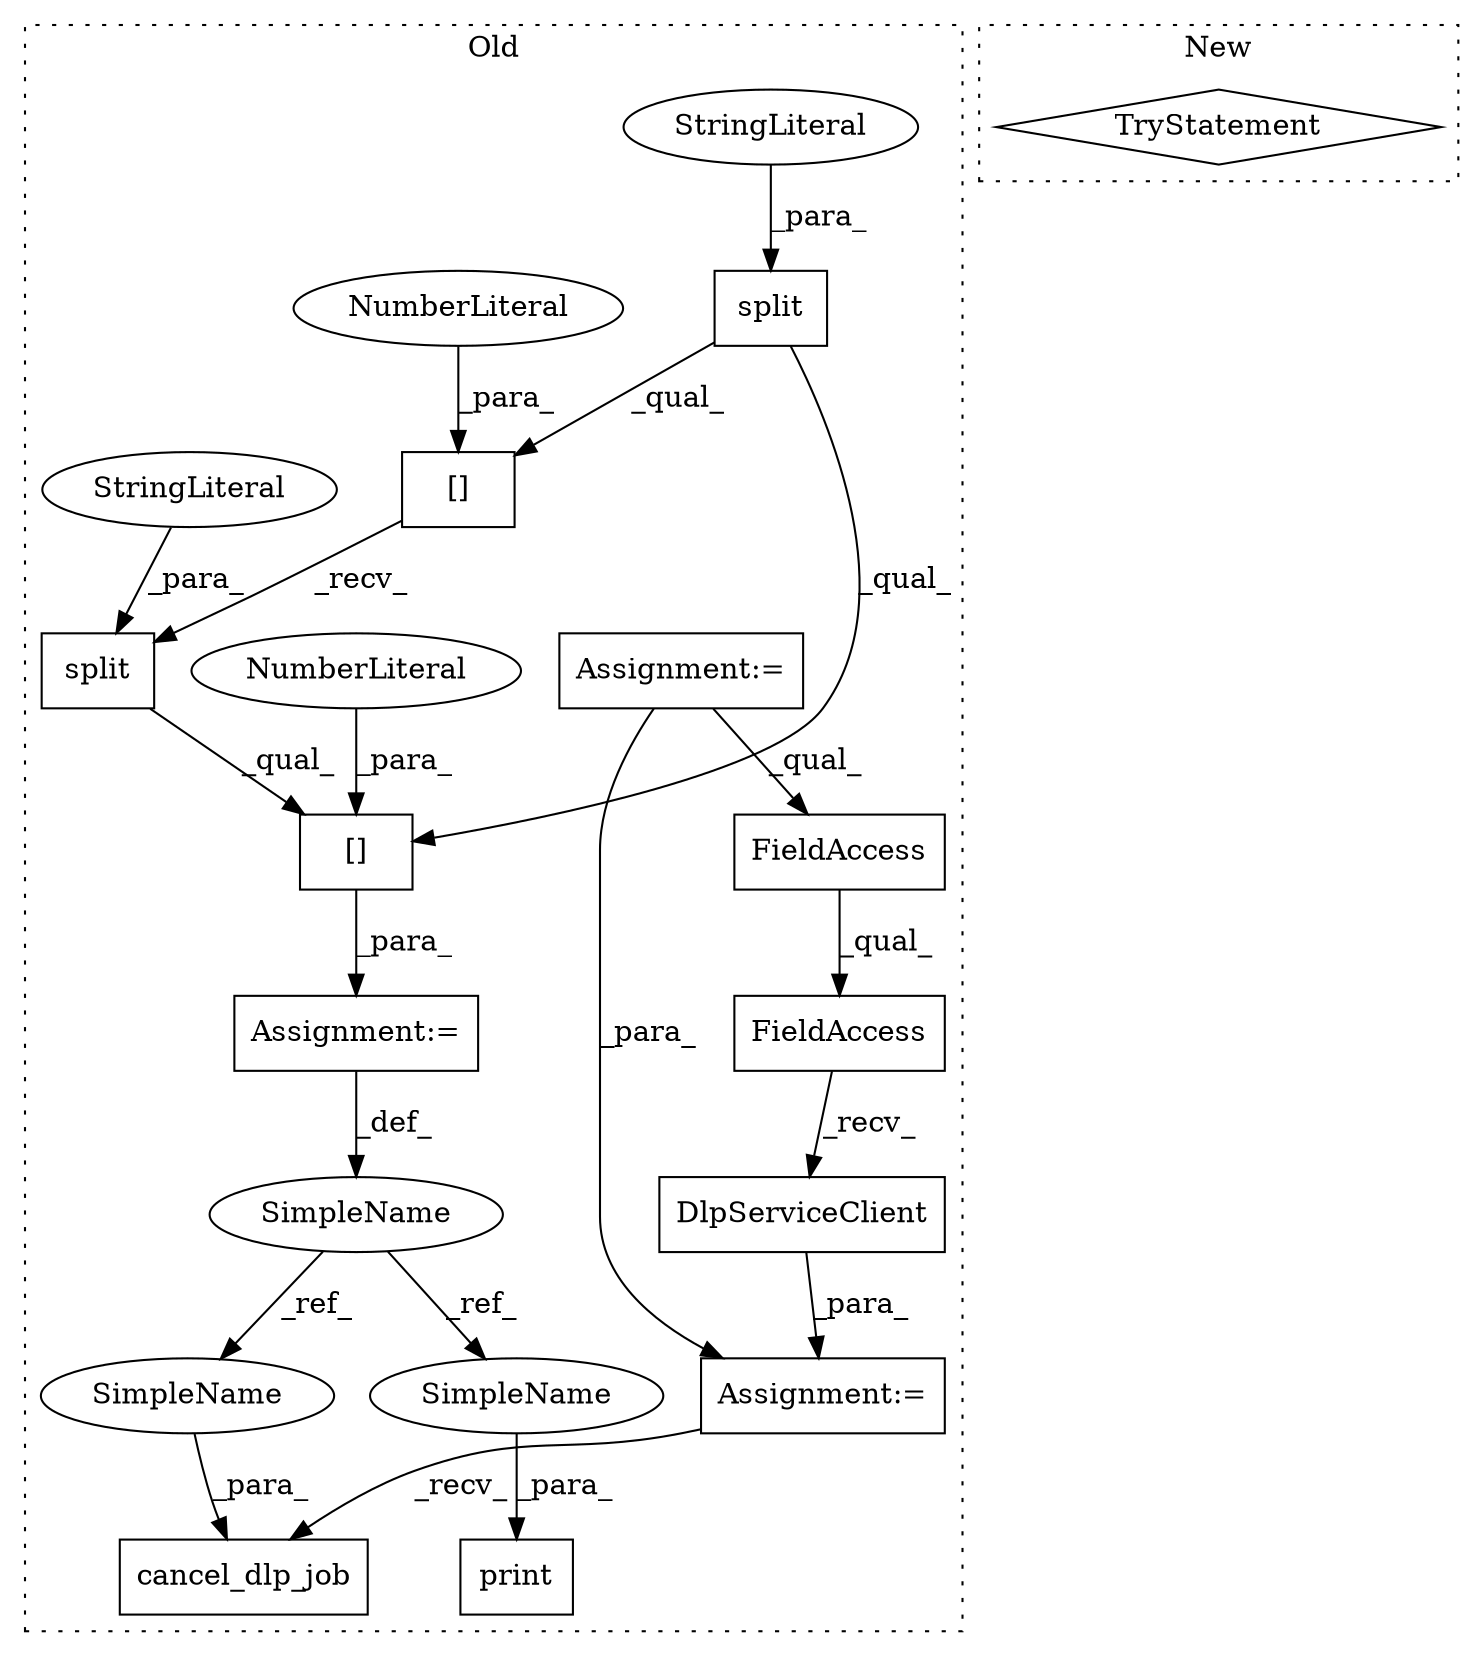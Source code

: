digraph G {
subgraph cluster0 {
1 [label="cancel_dlp_job" a="32" s="10434,10461" l="15,1" shape="box"];
3 [label="split" a="32" s="10331,10341" l="6,1" shape="box"];
4 [label="[]" a="2" s="10284,10329" l="44,1" shape="box"];
5 [label="print" a="32" s="10351,10369" l="6,1" shape="box"];
6 [label="[]" a="2" s="10284,10344" l="59,1" shape="box"];
7 [label="NumberLiteral" a="34" s="10328" l="1" shape="ellipse"];
8 [label="NumberLiteral" a="34" s="10343" l="1" shape="ellipse"];
9 [label="split" a="32" s="10288,10326" l="6,1" shape="box"];
10 [label="DlpServiceClient" a="32" s="10403" l="18" shape="box"];
11 [label="FieldAccess" a="22" s="10383" l="19" shape="box"];
12 [label="FieldAccess" a="22" s="10383" l="12" shape="box"];
13 [label="SimpleName" a="42" s="10271" l="12" shape="ellipse"];
14 [label="Assignment:=" a="7" s="9832" l="6" shape="box"];
15 [label="Assignment:=" a="7" s="10382" l="1" shape="box"];
16 [label="Assignment:=" a="7" s="10283" l="1" shape="box"];
17 [label="StringLiteral" a="45" s="10337" l="4" shape="ellipse"];
18 [label="StringLiteral" a="45" s="10294" l="32" shape="ellipse"];
19 [label="SimpleName" a="42" s="10449" l="12" shape="ellipse"];
20 [label="SimpleName" a="42" s="10357" l="12" shape="ellipse"];
label = "Old";
style="dotted";
}
subgraph cluster1 {
2 [label="TryStatement" a="54" s="9936" l="4" shape="diamond"];
label = "New";
style="dotted";
}
3 -> 6 [label="_qual_"];
4 -> 3 [label="_recv_"];
6 -> 16 [label="_para_"];
7 -> 4 [label="_para_"];
8 -> 6 [label="_para_"];
9 -> 6 [label="_qual_"];
9 -> 4 [label="_qual_"];
10 -> 15 [label="_para_"];
11 -> 10 [label="_recv_"];
12 -> 11 [label="_qual_"];
13 -> 20 [label="_ref_"];
13 -> 19 [label="_ref_"];
14 -> 12 [label="_qual_"];
14 -> 15 [label="_para_"];
15 -> 1 [label="_recv_"];
16 -> 13 [label="_def_"];
17 -> 3 [label="_para_"];
18 -> 9 [label="_para_"];
19 -> 1 [label="_para_"];
20 -> 5 [label="_para_"];
}